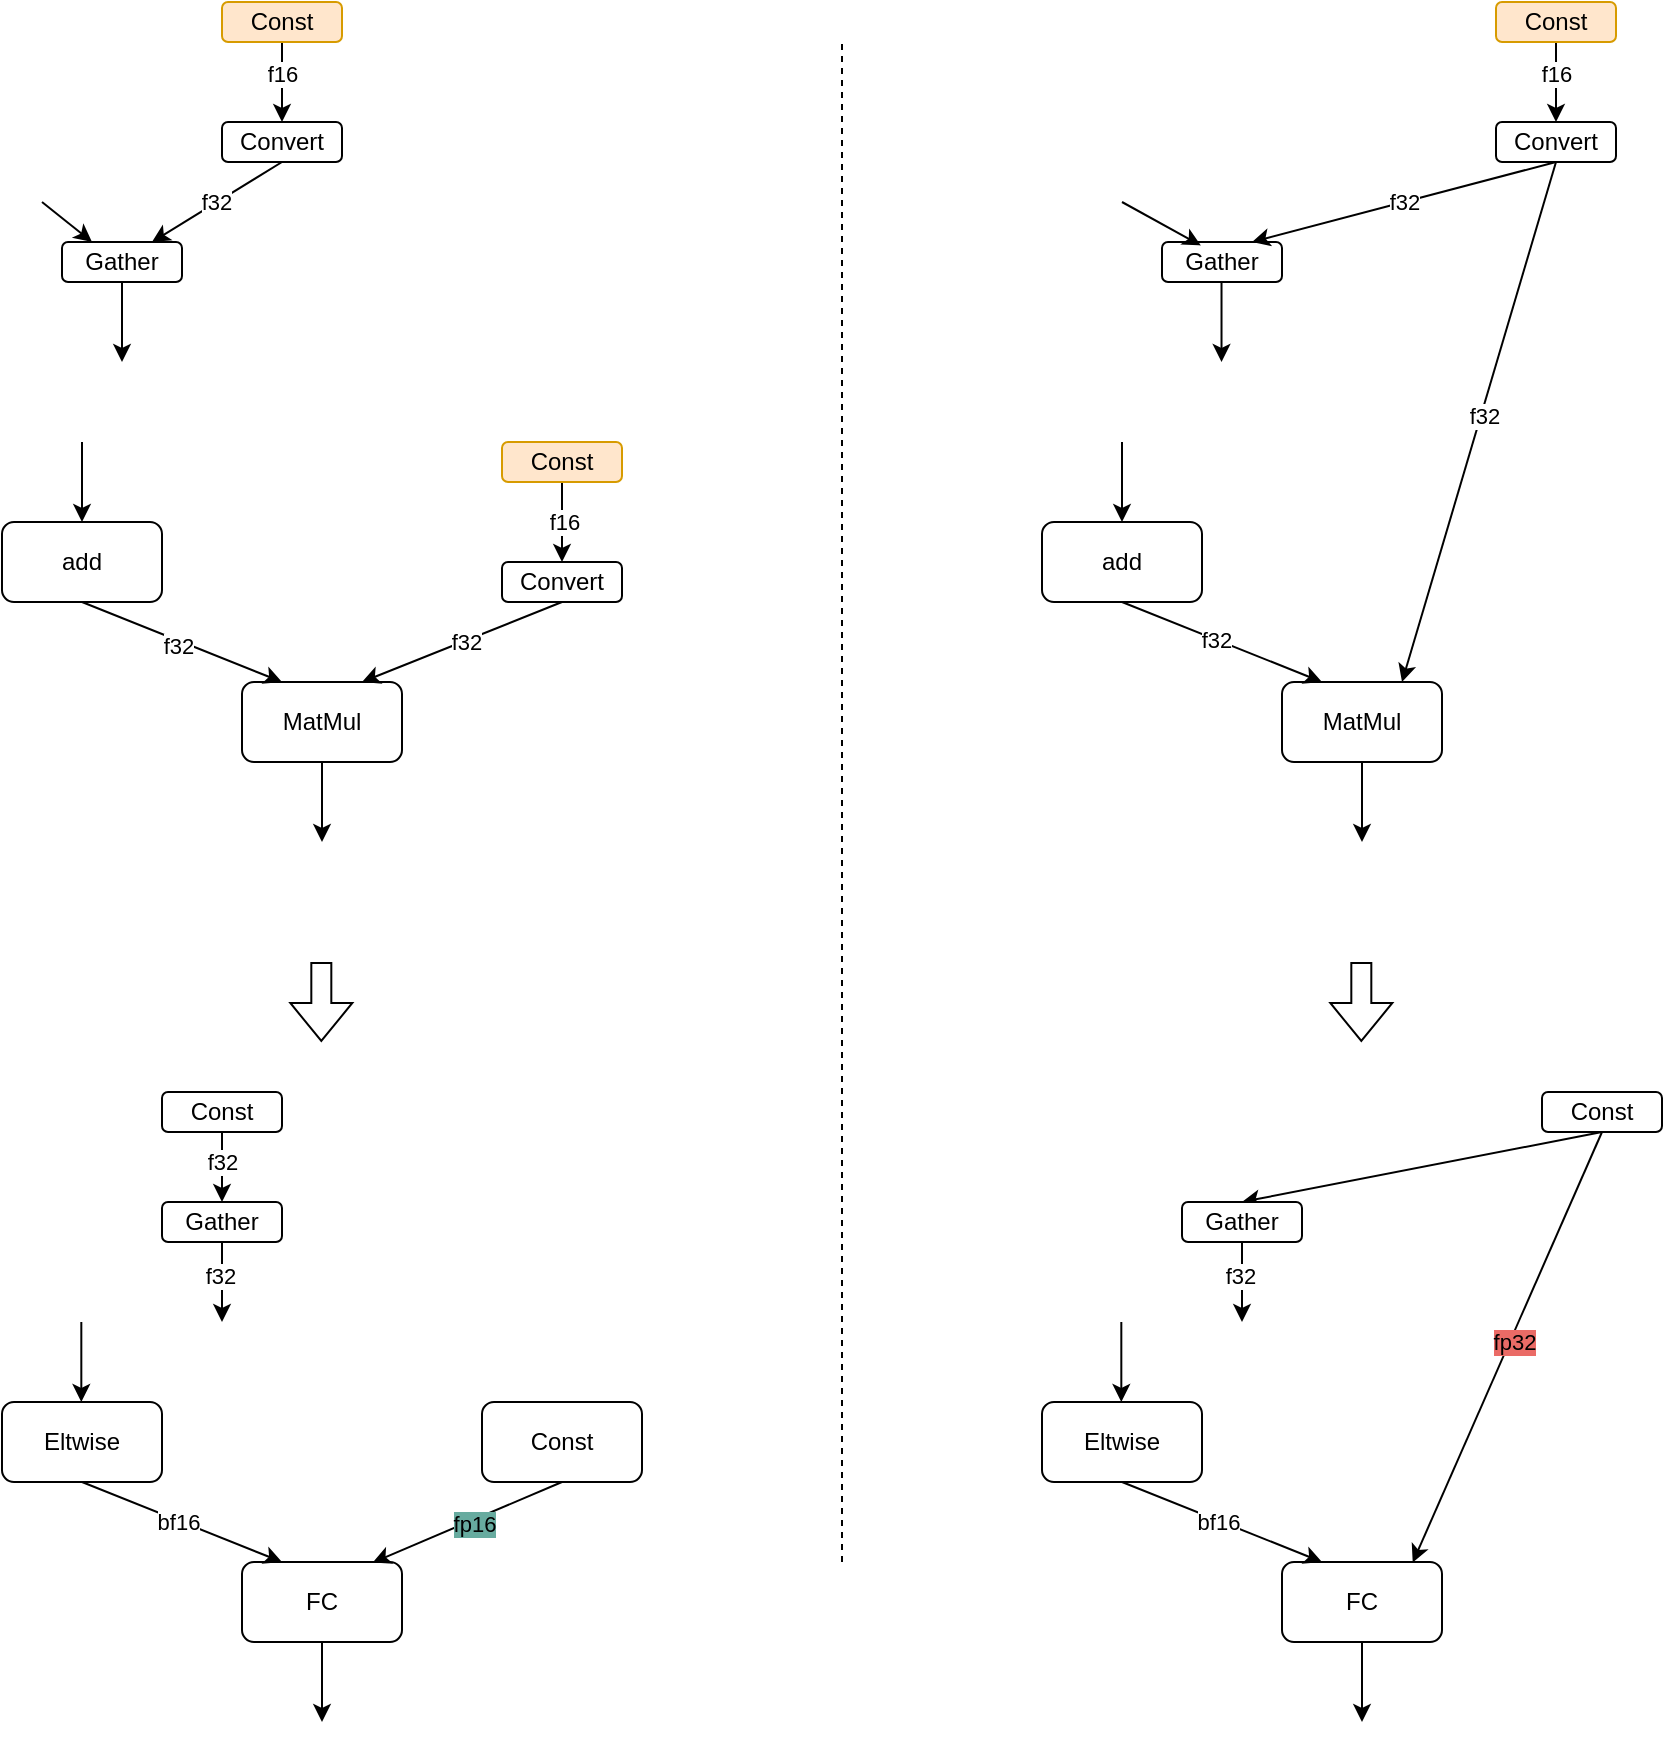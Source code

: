 <mxfile version="22.1.21" type="github" pages="2">
  <diagram name="F16" id="M1IA6LVbxlvQD2j0tbdd">
    <mxGraphModel dx="942" dy="544" grid="1" gridSize="10" guides="1" tooltips="1" connect="1" arrows="1" fold="1" page="1" pageScale="1" pageWidth="827" pageHeight="1169" math="0" shadow="0">
      <root>
        <mxCell id="0" />
        <mxCell id="1" parent="0" />
        <mxCell id="LUGf0mpEareO_KzAWUgG-1" value="Convert" style="rounded=1;whiteSpace=wrap;html=1;" vertex="1" parent="1">
          <mxGeometry x="330" y="300" width="60" height="20" as="geometry" />
        </mxCell>
        <mxCell id="LUGf0mpEareO_KzAWUgG-2" value="MatMul" style="rounded=1;whiteSpace=wrap;html=1;" vertex="1" parent="1">
          <mxGeometry x="200" y="360" width="80" height="40" as="geometry" />
        </mxCell>
        <mxCell id="LUGf0mpEareO_KzAWUgG-9" value="" style="edgeStyle=orthogonalEdgeStyle;rounded=0;orthogonalLoop=1;jettySize=auto;html=1;" edge="1" parent="1" source="LUGf0mpEareO_KzAWUgG-3" target="LUGf0mpEareO_KzAWUgG-1">
          <mxGeometry relative="1" as="geometry" />
        </mxCell>
        <mxCell id="NfhJEiANJVyL9rMk4l-K-14" value="f16" style="edgeLabel;html=1;align=center;verticalAlign=middle;resizable=0;points=[];" vertex="1" connectable="0" parent="LUGf0mpEareO_KzAWUgG-9">
          <mxGeometry x="-0.021" y="1" relative="1" as="geometry">
            <mxPoint as="offset" />
          </mxGeometry>
        </mxCell>
        <mxCell id="LUGf0mpEareO_KzAWUgG-3" value="Const" style="rounded=1;whiteSpace=wrap;html=1;fillColor=#ffe6cc;strokeColor=#d79b00;" vertex="1" parent="1">
          <mxGeometry x="330" y="240" width="60" height="20" as="geometry" />
        </mxCell>
        <mxCell id="LUGf0mpEareO_KzAWUgG-4" value="add" style="rounded=1;whiteSpace=wrap;html=1;" vertex="1" parent="1">
          <mxGeometry x="80" y="280" width="80" height="40" as="geometry" />
        </mxCell>
        <mxCell id="LUGf0mpEareO_KzAWUgG-6" value="" style="endArrow=classic;html=1;rounded=0;exitX=0.5;exitY=1;exitDx=0;exitDy=0;entryX=0.25;entryY=0;entryDx=0;entryDy=0;" edge="1" parent="1" source="LUGf0mpEareO_KzAWUgG-4" target="LUGf0mpEareO_KzAWUgG-2">
          <mxGeometry width="50" height="50" relative="1" as="geometry">
            <mxPoint x="220" y="540" as="sourcePoint" />
            <mxPoint x="270" y="490" as="targetPoint" />
          </mxGeometry>
        </mxCell>
        <mxCell id="NfhJEiANJVyL9rMk4l-K-16" value="f32" style="edgeLabel;html=1;align=center;verticalAlign=middle;resizable=0;points=[];" vertex="1" connectable="0" parent="LUGf0mpEareO_KzAWUgG-6">
          <mxGeometry x="-0.026" y="-2" relative="1" as="geometry">
            <mxPoint as="offset" />
          </mxGeometry>
        </mxCell>
        <mxCell id="LUGf0mpEareO_KzAWUgG-7" value="" style="endArrow=classic;html=1;rounded=0;exitX=0.5;exitY=1;exitDx=0;exitDy=0;entryX=0.75;entryY=0;entryDx=0;entryDy=0;" edge="1" parent="1" source="LUGf0mpEareO_KzAWUgG-1" target="LUGf0mpEareO_KzAWUgG-2">
          <mxGeometry width="50" height="50" relative="1" as="geometry">
            <mxPoint x="200" y="540" as="sourcePoint" />
            <mxPoint x="250" y="490" as="targetPoint" />
          </mxGeometry>
        </mxCell>
        <mxCell id="NfhJEiANJVyL9rMk4l-K-15" value="f32" style="edgeLabel;html=1;align=center;verticalAlign=middle;resizable=0;points=[];" vertex="1" connectable="0" parent="LUGf0mpEareO_KzAWUgG-7">
          <mxGeometry x="-0.037" y="1" relative="1" as="geometry">
            <mxPoint as="offset" />
          </mxGeometry>
        </mxCell>
        <mxCell id="LUGf0mpEareO_KzAWUgG-10" value="" style="endArrow=classic;html=1;rounded=0;exitX=0.5;exitY=1;exitDx=0;exitDy=0;" edge="1" parent="1" source="LUGf0mpEareO_KzAWUgG-2">
          <mxGeometry width="50" height="50" relative="1" as="geometry">
            <mxPoint x="180" y="510" as="sourcePoint" />
            <mxPoint x="240" y="440" as="targetPoint" />
          </mxGeometry>
        </mxCell>
        <mxCell id="LUGf0mpEareO_KzAWUgG-11" value="" style="endArrow=classic;html=1;rounded=0;entryX=0.5;entryY=0;entryDx=0;entryDy=0;" edge="1" parent="1" target="LUGf0mpEareO_KzAWUgG-4">
          <mxGeometry width="50" height="50" relative="1" as="geometry">
            <mxPoint x="120" y="240" as="sourcePoint" />
            <mxPoint x="170" y="190" as="targetPoint" />
          </mxGeometry>
        </mxCell>
        <mxCell id="LUGf0mpEareO_KzAWUgG-12" value="" style="shape=flexArrow;endArrow=classic;html=1;rounded=0;" edge="1" parent="1">
          <mxGeometry width="50" height="50" relative="1" as="geometry">
            <mxPoint x="239.66" y="500" as="sourcePoint" />
            <mxPoint x="239.66" y="540" as="targetPoint" />
          </mxGeometry>
        </mxCell>
        <mxCell id="LUGf0mpEareO_KzAWUgG-14" value="MatMul" style="rounded=1;whiteSpace=wrap;html=1;" vertex="1" parent="1">
          <mxGeometry x="720" y="360" width="80" height="40" as="geometry" />
        </mxCell>
        <mxCell id="LUGf0mpEareO_KzAWUgG-17" value="add" style="rounded=1;whiteSpace=wrap;html=1;" vertex="1" parent="1">
          <mxGeometry x="600" y="280" width="80" height="40" as="geometry" />
        </mxCell>
        <mxCell id="LUGf0mpEareO_KzAWUgG-18" value="" style="endArrow=classic;html=1;rounded=0;exitX=0.5;exitY=1;exitDx=0;exitDy=0;entryX=0.25;entryY=0;entryDx=0;entryDy=0;" edge="1" parent="1" source="LUGf0mpEareO_KzAWUgG-17" target="LUGf0mpEareO_KzAWUgG-14">
          <mxGeometry width="50" height="50" relative="1" as="geometry">
            <mxPoint x="740" y="540" as="sourcePoint" />
            <mxPoint x="790" y="490" as="targetPoint" />
          </mxGeometry>
        </mxCell>
        <mxCell id="1tHrAUBRSxiLiDP9WcPy-10" value="f32" style="edgeLabel;html=1;align=center;verticalAlign=middle;resizable=0;points=[];" vertex="1" connectable="0" parent="LUGf0mpEareO_KzAWUgG-18">
          <mxGeometry x="-0.059" relative="1" as="geometry">
            <mxPoint as="offset" />
          </mxGeometry>
        </mxCell>
        <mxCell id="LUGf0mpEareO_KzAWUgG-19" value="" style="endArrow=classic;html=1;rounded=0;exitX=0.5;exitY=1;exitDx=0;exitDy=0;entryX=0.75;entryY=0;entryDx=0;entryDy=0;" edge="1" parent="1" source="1tHrAUBRSxiLiDP9WcPy-17" target="LUGf0mpEareO_KzAWUgG-14">
          <mxGeometry width="50" height="50" relative="1" as="geometry">
            <mxPoint x="867" y="140" as="sourcePoint" />
            <mxPoint x="770" y="490" as="targetPoint" />
          </mxGeometry>
        </mxCell>
        <mxCell id="1tHrAUBRSxiLiDP9WcPy-9" value="f32" style="edgeLabel;html=1;align=center;verticalAlign=middle;resizable=0;points=[];" vertex="1" connectable="0" parent="LUGf0mpEareO_KzAWUgG-19">
          <mxGeometry x="-0.029" y="1" relative="1" as="geometry">
            <mxPoint as="offset" />
          </mxGeometry>
        </mxCell>
        <mxCell id="LUGf0mpEareO_KzAWUgG-20" value="" style="endArrow=classic;html=1;rounded=0;exitX=0.5;exitY=1;exitDx=0;exitDy=0;" edge="1" parent="1" source="LUGf0mpEareO_KzAWUgG-14">
          <mxGeometry width="50" height="50" relative="1" as="geometry">
            <mxPoint x="700" y="510" as="sourcePoint" />
            <mxPoint x="760" y="440" as="targetPoint" />
          </mxGeometry>
        </mxCell>
        <mxCell id="LUGf0mpEareO_KzAWUgG-21" value="" style="endArrow=classic;html=1;rounded=0;entryX=0.5;entryY=0;entryDx=0;entryDy=0;" edge="1" parent="1" target="LUGf0mpEareO_KzAWUgG-17">
          <mxGeometry width="50" height="50" relative="1" as="geometry">
            <mxPoint x="640" y="240" as="sourcePoint" />
            <mxPoint x="690" y="190" as="targetPoint" />
          </mxGeometry>
        </mxCell>
        <mxCell id="LUGf0mpEareO_KzAWUgG-22" value="FC" style="rounded=1;whiteSpace=wrap;html=1;" vertex="1" parent="1">
          <mxGeometry x="200" y="800" width="80" height="40" as="geometry" />
        </mxCell>
        <mxCell id="LUGf0mpEareO_KzAWUgG-23" value="Eltwise" style="rounded=1;whiteSpace=wrap;html=1;" vertex="1" parent="1">
          <mxGeometry x="80" y="720" width="80" height="40" as="geometry" />
        </mxCell>
        <mxCell id="LUGf0mpEareO_KzAWUgG-24" value="" style="endArrow=classic;html=1;rounded=0;exitX=0.5;exitY=1;exitDx=0;exitDy=0;entryX=0.25;entryY=0;entryDx=0;entryDy=0;" edge="1" parent="1" source="LUGf0mpEareO_KzAWUgG-23" target="LUGf0mpEareO_KzAWUgG-22">
          <mxGeometry width="50" height="50" relative="1" as="geometry">
            <mxPoint x="130" y="650" as="sourcePoint" />
            <mxPoint x="180" y="600" as="targetPoint" />
          </mxGeometry>
        </mxCell>
        <mxCell id="LUGf0mpEareO_KzAWUgG-29" value="bf16" style="edgeLabel;html=1;align=center;verticalAlign=middle;resizable=0;points=[];" vertex="1" connectable="0" parent="LUGf0mpEareO_KzAWUgG-24">
          <mxGeometry x="-0.043" y="-1" relative="1" as="geometry">
            <mxPoint as="offset" />
          </mxGeometry>
        </mxCell>
        <mxCell id="LUGf0mpEareO_KzAWUgG-25" value="Const" style="rounded=1;whiteSpace=wrap;html=1;" vertex="1" parent="1">
          <mxGeometry x="320" y="720" width="80" height="40" as="geometry" />
        </mxCell>
        <mxCell id="LUGf0mpEareO_KzAWUgG-26" value="" style="endArrow=classic;html=1;rounded=0;exitX=0.5;exitY=1;exitDx=0;exitDy=0;entryX=0.817;entryY=0.007;entryDx=0;entryDy=0;entryPerimeter=0;" edge="1" parent="1" source="LUGf0mpEareO_KzAWUgG-25" target="LUGf0mpEareO_KzAWUgG-22">
          <mxGeometry width="50" height="50" relative="1" as="geometry">
            <mxPoint x="220" y="680" as="sourcePoint" />
            <mxPoint x="270" y="630" as="targetPoint" />
          </mxGeometry>
        </mxCell>
        <mxCell id="LUGf0mpEareO_KzAWUgG-28" value="fp16" style="edgeLabel;html=1;align=center;verticalAlign=middle;resizable=0;points=[];labelBackgroundColor=#67AB9F;" vertex="1" connectable="0" parent="LUGf0mpEareO_KzAWUgG-26">
          <mxGeometry x="-0.048" y="2" relative="1" as="geometry">
            <mxPoint as="offset" />
          </mxGeometry>
        </mxCell>
        <mxCell id="LUGf0mpEareO_KzAWUgG-27" value="" style="endArrow=classic;html=1;rounded=0;exitX=0.5;exitY=1;exitDx=0;exitDy=0;" edge="1" parent="1" source="LUGf0mpEareO_KzAWUgG-22">
          <mxGeometry width="50" height="50" relative="1" as="geometry">
            <mxPoint x="110" y="920" as="sourcePoint" />
            <mxPoint x="240" y="880" as="targetPoint" />
          </mxGeometry>
        </mxCell>
        <mxCell id="LUGf0mpEareO_KzAWUgG-30" value="FC" style="rounded=1;whiteSpace=wrap;html=1;" vertex="1" parent="1">
          <mxGeometry x="720" y="800" width="80" height="40" as="geometry" />
        </mxCell>
        <mxCell id="LUGf0mpEareO_KzAWUgG-31" value="Eltwise" style="rounded=1;whiteSpace=wrap;html=1;" vertex="1" parent="1">
          <mxGeometry x="600" y="720" width="80" height="40" as="geometry" />
        </mxCell>
        <mxCell id="LUGf0mpEareO_KzAWUgG-32" value="" style="endArrow=classic;html=1;rounded=0;exitX=0.5;exitY=1;exitDx=0;exitDy=0;entryX=0.25;entryY=0;entryDx=0;entryDy=0;" edge="1" parent="1" source="LUGf0mpEareO_KzAWUgG-31" target="LUGf0mpEareO_KzAWUgG-30">
          <mxGeometry width="50" height="50" relative="1" as="geometry">
            <mxPoint x="650" y="650" as="sourcePoint" />
            <mxPoint x="700" y="600" as="targetPoint" />
          </mxGeometry>
        </mxCell>
        <mxCell id="LUGf0mpEareO_KzAWUgG-33" value="bf16" style="edgeLabel;html=1;align=center;verticalAlign=middle;resizable=0;points=[];" vertex="1" connectable="0" parent="LUGf0mpEareO_KzAWUgG-32">
          <mxGeometry x="-0.043" y="-1" relative="1" as="geometry">
            <mxPoint as="offset" />
          </mxGeometry>
        </mxCell>
        <mxCell id="LUGf0mpEareO_KzAWUgG-35" value="" style="endArrow=classic;html=1;rounded=0;exitX=0.5;exitY=1;exitDx=0;exitDy=0;entryX=0.817;entryY=0.007;entryDx=0;entryDy=0;entryPerimeter=0;" edge="1" parent="1" source="1tHrAUBRSxiLiDP9WcPy-35" target="LUGf0mpEareO_KzAWUgG-30">
          <mxGeometry width="50" height="50" relative="1" as="geometry">
            <mxPoint x="880" y="760" as="sourcePoint" />
            <mxPoint x="790" y="630" as="targetPoint" />
          </mxGeometry>
        </mxCell>
        <mxCell id="LUGf0mpEareO_KzAWUgG-44" value="fp32" style="edgeLabel;html=1;align=center;verticalAlign=middle;resizable=0;points=[];labelBackgroundColor=#EA6B66;" vertex="1" connectable="0" parent="LUGf0mpEareO_KzAWUgG-35">
          <mxGeometry x="-0.03" y="2" relative="1" as="geometry">
            <mxPoint as="offset" />
          </mxGeometry>
        </mxCell>
        <mxCell id="LUGf0mpEareO_KzAWUgG-37" value="" style="endArrow=classic;html=1;rounded=0;exitX=0.5;exitY=1;exitDx=0;exitDy=0;" edge="1" parent="1" source="LUGf0mpEareO_KzAWUgG-30">
          <mxGeometry width="50" height="50" relative="1" as="geometry">
            <mxPoint x="630" y="920" as="sourcePoint" />
            <mxPoint x="760" y="880" as="targetPoint" />
          </mxGeometry>
        </mxCell>
        <mxCell id="LUGf0mpEareO_KzAWUgG-38" value="" style="shape=flexArrow;endArrow=classic;html=1;rounded=0;" edge="1" parent="1">
          <mxGeometry width="50" height="50" relative="1" as="geometry">
            <mxPoint x="759.66" y="500" as="sourcePoint" />
            <mxPoint x="759.66" y="540" as="targetPoint" />
          </mxGeometry>
        </mxCell>
        <mxCell id="LUGf0mpEareO_KzAWUgG-39" value="" style="endArrow=none;dashed=1;html=1;rounded=0;" edge="1" parent="1">
          <mxGeometry width="50" height="50" relative="1" as="geometry">
            <mxPoint x="500" y="800" as="sourcePoint" />
            <mxPoint x="500" y="40" as="targetPoint" />
          </mxGeometry>
        </mxCell>
        <mxCell id="LUGf0mpEareO_KzAWUgG-40" value="" style="endArrow=classic;html=1;rounded=0;entryX=0.5;entryY=0;entryDx=0;entryDy=0;exitX=0.5;exitY=1;exitDx=0;exitDy=0;" edge="1" parent="1" source="1tHrAUBRSxiLiDP9WcPy-35" target="1tHrAUBRSxiLiDP9WcPy-36">
          <mxGeometry width="50" height="50" relative="1" as="geometry">
            <mxPoint x="600" y="555" as="sourcePoint" />
            <mxPoint x="600" y="595" as="targetPoint" />
          </mxGeometry>
        </mxCell>
        <mxCell id="LUGf0mpEareO_KzAWUgG-41" value="" style="endArrow=classic;html=1;rounded=0;entryX=0.5;entryY=0;entryDx=0;entryDy=0;" edge="1" parent="1">
          <mxGeometry width="50" height="50" relative="1" as="geometry">
            <mxPoint x="639.66" y="680" as="sourcePoint" />
            <mxPoint x="639.66" y="720" as="targetPoint" />
          </mxGeometry>
        </mxCell>
        <mxCell id="LUGf0mpEareO_KzAWUgG-42" value="" style="endArrow=classic;html=1;rounded=0;entryX=0.5;entryY=0;entryDx=0;entryDy=0;" edge="1" parent="1">
          <mxGeometry width="50" height="50" relative="1" as="geometry">
            <mxPoint x="119.66" y="680" as="sourcePoint" />
            <mxPoint x="119.66" y="720" as="targetPoint" />
          </mxGeometry>
        </mxCell>
        <mxCell id="NfhJEiANJVyL9rMk4l-K-4" value="Convert" style="rounded=1;whiteSpace=wrap;html=1;" vertex="1" parent="1">
          <mxGeometry x="190" y="80" width="60" height="20" as="geometry" />
        </mxCell>
        <mxCell id="NfhJEiANJVyL9rMk4l-K-5" value="" style="edgeStyle=orthogonalEdgeStyle;rounded=0;orthogonalLoop=1;jettySize=auto;html=1;" edge="1" parent="1" source="NfhJEiANJVyL9rMk4l-K-6" target="NfhJEiANJVyL9rMk4l-K-4">
          <mxGeometry relative="1" as="geometry" />
        </mxCell>
        <mxCell id="NfhJEiANJVyL9rMk4l-K-12" value="f16" style="edgeLabel;html=1;align=center;verticalAlign=middle;resizable=0;points=[];" vertex="1" connectable="0" parent="NfhJEiANJVyL9rMk4l-K-5">
          <mxGeometry x="-0.228" relative="1" as="geometry">
            <mxPoint as="offset" />
          </mxGeometry>
        </mxCell>
        <mxCell id="NfhJEiANJVyL9rMk4l-K-6" value="Const" style="rounded=1;whiteSpace=wrap;html=1;fillColor=#ffe6cc;strokeColor=#d79b00;" vertex="1" parent="1">
          <mxGeometry x="190" y="20" width="60" height="20" as="geometry" />
        </mxCell>
        <mxCell id="NfhJEiANJVyL9rMk4l-K-8" value="Gather" style="rounded=1;whiteSpace=wrap;html=1;" vertex="1" parent="1">
          <mxGeometry x="110" y="140" width="60" height="20" as="geometry" />
        </mxCell>
        <mxCell id="NfhJEiANJVyL9rMk4l-K-9" value="" style="endArrow=classic;html=1;rounded=0;exitX=0.5;exitY=1;exitDx=0;exitDy=0;entryX=0.75;entryY=0;entryDx=0;entryDy=0;" edge="1" parent="1" source="NfhJEiANJVyL9rMk4l-K-4" target="NfhJEiANJVyL9rMk4l-K-8">
          <mxGeometry width="50" height="50" relative="1" as="geometry">
            <mxPoint x="240" y="220" as="sourcePoint" />
            <mxPoint x="290" y="170" as="targetPoint" />
          </mxGeometry>
        </mxCell>
        <mxCell id="NfhJEiANJVyL9rMk4l-K-13" value="f32" style="edgeLabel;html=1;align=center;verticalAlign=middle;resizable=0;points=[];" vertex="1" connectable="0" parent="NfhJEiANJVyL9rMk4l-K-9">
          <mxGeometry x="0.015" relative="1" as="geometry">
            <mxPoint as="offset" />
          </mxGeometry>
        </mxCell>
        <mxCell id="NfhJEiANJVyL9rMk4l-K-10" value="" style="endArrow=classic;html=1;rounded=0;entryX=0.25;entryY=0;entryDx=0;entryDy=0;" edge="1" parent="1" target="NfhJEiANJVyL9rMk4l-K-8">
          <mxGeometry width="50" height="50" relative="1" as="geometry">
            <mxPoint x="100" y="120" as="sourcePoint" />
            <mxPoint x="70" y="60" as="targetPoint" />
          </mxGeometry>
        </mxCell>
        <mxCell id="NfhJEiANJVyL9rMk4l-K-11" value="" style="endArrow=classic;html=1;rounded=0;exitX=0.5;exitY=1;exitDx=0;exitDy=0;" edge="1" parent="1" source="NfhJEiANJVyL9rMk4l-K-8">
          <mxGeometry width="50" height="50" relative="1" as="geometry">
            <mxPoint x="170" y="250" as="sourcePoint" />
            <mxPoint x="140" y="200" as="targetPoint" />
          </mxGeometry>
        </mxCell>
        <mxCell id="1tHrAUBRSxiLiDP9WcPy-4" value="" style="edgeStyle=orthogonalEdgeStyle;rounded=0;orthogonalLoop=1;jettySize=auto;html=1;" edge="1" parent="1" source="1tHrAUBRSxiLiDP9WcPy-1" target="1tHrAUBRSxiLiDP9WcPy-3">
          <mxGeometry relative="1" as="geometry" />
        </mxCell>
        <mxCell id="1tHrAUBRSxiLiDP9WcPy-8" value="f32" style="edgeLabel;html=1;align=center;verticalAlign=middle;resizable=0;points=[];" vertex="1" connectable="0" parent="1tHrAUBRSxiLiDP9WcPy-4">
          <mxGeometry x="-0.363" relative="1" as="geometry">
            <mxPoint as="offset" />
          </mxGeometry>
        </mxCell>
        <mxCell id="1tHrAUBRSxiLiDP9WcPy-1" value="Const" style="rounded=1;whiteSpace=wrap;html=1;" vertex="1" parent="1">
          <mxGeometry x="160" y="565" width="60" height="20" as="geometry" />
        </mxCell>
        <mxCell id="1tHrAUBRSxiLiDP9WcPy-3" value="Gather" style="rounded=1;whiteSpace=wrap;html=1;" vertex="1" parent="1">
          <mxGeometry x="160" y="620" width="60" height="20" as="geometry" />
        </mxCell>
        <mxCell id="1tHrAUBRSxiLiDP9WcPy-5" value="" style="endArrow=classic;html=1;rounded=0;entryX=0.5;entryY=0;entryDx=0;entryDy=0;" edge="1" parent="1">
          <mxGeometry width="50" height="50" relative="1" as="geometry">
            <mxPoint x="190" y="640" as="sourcePoint" />
            <mxPoint x="190" y="680" as="targetPoint" />
          </mxGeometry>
        </mxCell>
        <mxCell id="1tHrAUBRSxiLiDP9WcPy-7" value="f32" style="edgeLabel;html=1;align=center;verticalAlign=middle;resizable=0;points=[];" vertex="1" connectable="0" parent="1tHrAUBRSxiLiDP9WcPy-5">
          <mxGeometry x="-0.152" y="-1" relative="1" as="geometry">
            <mxPoint as="offset" />
          </mxGeometry>
        </mxCell>
        <mxCell id="1tHrAUBRSxiLiDP9WcPy-11" value="Gather" style="rounded=1;whiteSpace=wrap;html=1;" vertex="1" parent="1">
          <mxGeometry x="660" y="140" width="60" height="20" as="geometry" />
        </mxCell>
        <mxCell id="1tHrAUBRSxiLiDP9WcPy-12" value="" style="endArrow=classic;html=1;rounded=0;entryX=0.5;entryY=0;entryDx=0;entryDy=0;" edge="1" parent="1">
          <mxGeometry width="50" height="50" relative="1" as="geometry">
            <mxPoint x="689.76" y="160" as="sourcePoint" />
            <mxPoint x="689.76" y="200" as="targetPoint" />
          </mxGeometry>
        </mxCell>
        <mxCell id="1tHrAUBRSxiLiDP9WcPy-17" value="Convert" style="rounded=1;whiteSpace=wrap;html=1;" vertex="1" parent="1">
          <mxGeometry x="827" y="80" width="60" height="20" as="geometry" />
        </mxCell>
        <mxCell id="1tHrAUBRSxiLiDP9WcPy-18" value="" style="edgeStyle=orthogonalEdgeStyle;rounded=0;orthogonalLoop=1;jettySize=auto;html=1;" edge="1" parent="1" source="1tHrAUBRSxiLiDP9WcPy-20" target="1tHrAUBRSxiLiDP9WcPy-17">
          <mxGeometry relative="1" as="geometry" />
        </mxCell>
        <mxCell id="1tHrAUBRSxiLiDP9WcPy-19" value="f16" style="edgeLabel;html=1;align=center;verticalAlign=middle;resizable=0;points=[];" vertex="1" connectable="0" parent="1tHrAUBRSxiLiDP9WcPy-18">
          <mxGeometry x="-0.228" relative="1" as="geometry">
            <mxPoint as="offset" />
          </mxGeometry>
        </mxCell>
        <mxCell id="1tHrAUBRSxiLiDP9WcPy-20" value="Const" style="rounded=1;whiteSpace=wrap;html=1;fillColor=#ffe6cc;strokeColor=#d79b00;" vertex="1" parent="1">
          <mxGeometry x="827" y="20" width="60" height="20" as="geometry" />
        </mxCell>
        <mxCell id="1tHrAUBRSxiLiDP9WcPy-21" value="" style="endArrow=classic;html=1;rounded=0;exitX=0.5;exitY=1;exitDx=0;exitDy=0;entryX=0.75;entryY=0;entryDx=0;entryDy=0;" edge="1" parent="1" source="1tHrAUBRSxiLiDP9WcPy-17" target="1tHrAUBRSxiLiDP9WcPy-11">
          <mxGeometry width="50" height="50" relative="1" as="geometry">
            <mxPoint x="680" y="130" as="sourcePoint" />
            <mxPoint x="730" y="80" as="targetPoint" />
          </mxGeometry>
        </mxCell>
        <mxCell id="1tHrAUBRSxiLiDP9WcPy-22" value="f32" style="edgeLabel;html=1;align=center;verticalAlign=middle;resizable=0;points=[];" vertex="1" connectable="0" parent="1tHrAUBRSxiLiDP9WcPy-21">
          <mxGeometry x="-0.003" relative="1" as="geometry">
            <mxPoint as="offset" />
          </mxGeometry>
        </mxCell>
        <mxCell id="1tHrAUBRSxiLiDP9WcPy-23" value="" style="endArrow=classic;html=1;rounded=0;entryX=0.324;entryY=0.086;entryDx=0;entryDy=0;entryPerimeter=0;" edge="1" parent="1" target="1tHrAUBRSxiLiDP9WcPy-11">
          <mxGeometry width="50" height="50" relative="1" as="geometry">
            <mxPoint x="640" y="120" as="sourcePoint" />
            <mxPoint x="620" y="220" as="targetPoint" />
          </mxGeometry>
        </mxCell>
        <mxCell id="1tHrAUBRSxiLiDP9WcPy-35" value="Const" style="rounded=1;whiteSpace=wrap;html=1;" vertex="1" parent="1">
          <mxGeometry x="850" y="565" width="60" height="20" as="geometry" />
        </mxCell>
        <mxCell id="1tHrAUBRSxiLiDP9WcPy-36" value="Gather" style="rounded=1;whiteSpace=wrap;html=1;" vertex="1" parent="1">
          <mxGeometry x="670" y="620" width="60" height="20" as="geometry" />
        </mxCell>
        <mxCell id="1tHrAUBRSxiLiDP9WcPy-37" value="" style="endArrow=classic;html=1;rounded=0;entryX=0.5;entryY=0;entryDx=0;entryDy=0;" edge="1" parent="1">
          <mxGeometry width="50" height="50" relative="1" as="geometry">
            <mxPoint x="700" y="640" as="sourcePoint" />
            <mxPoint x="700" y="680" as="targetPoint" />
          </mxGeometry>
        </mxCell>
        <mxCell id="1tHrAUBRSxiLiDP9WcPy-38" value="f32" style="edgeLabel;html=1;align=center;verticalAlign=middle;resizable=0;points=[];" vertex="1" connectable="0" parent="1tHrAUBRSxiLiDP9WcPy-37">
          <mxGeometry x="-0.152" y="-1" relative="1" as="geometry">
            <mxPoint as="offset" />
          </mxGeometry>
        </mxCell>
      </root>
    </mxGraphModel>
  </diagram>
  <diagram name="INT8" id="lv-ap6HvP17ATbNZGQeq">
    <mxGraphModel dx="1365" dy="1957" grid="1" gridSize="10" guides="1" tooltips="1" connect="1" arrows="1" fold="1" page="1" pageScale="1" pageWidth="827" pageHeight="1169" math="0" shadow="0">
      <root>
        <mxCell id="pSY7Vvt1gbj8O11y_Wds-0" />
        <mxCell id="pSY7Vvt1gbj8O11y_Wds-1" parent="pSY7Vvt1gbj8O11y_Wds-0" />
        <mxCell id="pSY7Vvt1gbj8O11y_Wds-2" value="Convert" style="rounded=1;whiteSpace=wrap;html=1;" vertex="1" parent="pSY7Vvt1gbj8O11y_Wds-1">
          <mxGeometry x="290" y="120" width="60" height="20" as="geometry" />
        </mxCell>
        <mxCell id="pSY7Vvt1gbj8O11y_Wds-3" value="MatMul" style="rounded=1;whiteSpace=wrap;html=1;" vertex="1" parent="pSY7Vvt1gbj8O11y_Wds-1">
          <mxGeometry x="200" y="360" width="80" height="40" as="geometry" />
        </mxCell>
        <mxCell id="pSY7Vvt1gbj8O11y_Wds-4" value="" style="edgeStyle=orthogonalEdgeStyle;rounded=0;orthogonalLoop=1;jettySize=auto;html=1;" edge="1" parent="pSY7Vvt1gbj8O11y_Wds-1" source="pSY7Vvt1gbj8O11y_Wds-5" target="pSY7Vvt1gbj8O11y_Wds-2">
          <mxGeometry relative="1" as="geometry" />
        </mxCell>
        <mxCell id="pSY7Vvt1gbj8O11y_Wds-5" value="Const" style="rounded=1;whiteSpace=wrap;html=1;" vertex="1" parent="pSY7Vvt1gbj8O11y_Wds-1">
          <mxGeometry x="290" y="60" width="60" height="20" as="geometry" />
        </mxCell>
        <mxCell id="pSY7Vvt1gbj8O11y_Wds-6" value="add" style="rounded=1;whiteSpace=wrap;html=1;" vertex="1" parent="pSY7Vvt1gbj8O11y_Wds-1">
          <mxGeometry x="80" y="280" width="80" height="40" as="geometry" />
        </mxCell>
        <mxCell id="pSY7Vvt1gbj8O11y_Wds-7" value="" style="endArrow=classic;html=1;rounded=0;exitX=0.5;exitY=1;exitDx=0;exitDy=0;entryX=0.25;entryY=0;entryDx=0;entryDy=0;" edge="1" parent="pSY7Vvt1gbj8O11y_Wds-1" source="pSY7Vvt1gbj8O11y_Wds-6" target="pSY7Vvt1gbj8O11y_Wds-3">
          <mxGeometry width="50" height="50" relative="1" as="geometry">
            <mxPoint x="220" y="540" as="sourcePoint" />
            <mxPoint x="270" y="490" as="targetPoint" />
          </mxGeometry>
        </mxCell>
        <mxCell id="pSY7Vvt1gbj8O11y_Wds-9" value="" style="endArrow=classic;html=1;rounded=0;exitX=0.5;exitY=1;exitDx=0;exitDy=0;" edge="1" parent="pSY7Vvt1gbj8O11y_Wds-1" source="pSY7Vvt1gbj8O11y_Wds-3">
          <mxGeometry width="50" height="50" relative="1" as="geometry">
            <mxPoint x="180" y="510" as="sourcePoint" />
            <mxPoint x="240" y="440" as="targetPoint" />
          </mxGeometry>
        </mxCell>
        <mxCell id="pSY7Vvt1gbj8O11y_Wds-10" value="" style="endArrow=classic;html=1;rounded=0;entryX=0.5;entryY=0;entryDx=0;entryDy=0;" edge="1" parent="pSY7Vvt1gbj8O11y_Wds-1" target="pSY7Vvt1gbj8O11y_Wds-6">
          <mxGeometry width="50" height="50" relative="1" as="geometry">
            <mxPoint x="120" y="240" as="sourcePoint" />
            <mxPoint x="170" y="190" as="targetPoint" />
          </mxGeometry>
        </mxCell>
        <mxCell id="pSY7Vvt1gbj8O11y_Wds-11" value="" style="shape=flexArrow;endArrow=classic;html=1;rounded=0;" edge="1" parent="pSY7Vvt1gbj8O11y_Wds-1">
          <mxGeometry width="50" height="50" relative="1" as="geometry">
            <mxPoint x="239.66" y="500" as="sourcePoint" />
            <mxPoint x="239.66" y="540" as="targetPoint" />
          </mxGeometry>
        </mxCell>
        <mxCell id="pSY7Vvt1gbj8O11y_Wds-13" value="MatMul" style="rounded=1;whiteSpace=wrap;html=1;" vertex="1" parent="pSY7Vvt1gbj8O11y_Wds-1">
          <mxGeometry x="720" y="360" width="80" height="40" as="geometry" />
        </mxCell>
        <mxCell id="pSY7Vvt1gbj8O11y_Wds-16" value="add" style="rounded=1;whiteSpace=wrap;html=1;" vertex="1" parent="pSY7Vvt1gbj8O11y_Wds-1">
          <mxGeometry x="600" y="280" width="80" height="40" as="geometry" />
        </mxCell>
        <mxCell id="pSY7Vvt1gbj8O11y_Wds-17" value="" style="endArrow=classic;html=1;rounded=0;exitX=0.5;exitY=1;exitDx=0;exitDy=0;entryX=0.25;entryY=0;entryDx=0;entryDy=0;" edge="1" parent="pSY7Vvt1gbj8O11y_Wds-1" source="pSY7Vvt1gbj8O11y_Wds-16" target="pSY7Vvt1gbj8O11y_Wds-13">
          <mxGeometry width="50" height="50" relative="1" as="geometry">
            <mxPoint x="740" y="540" as="sourcePoint" />
            <mxPoint x="790" y="490" as="targetPoint" />
          </mxGeometry>
        </mxCell>
        <mxCell id="pSY7Vvt1gbj8O11y_Wds-18" value="" style="endArrow=classic;html=1;rounded=0;exitX=0.5;exitY=1;exitDx=0;exitDy=0;entryX=0.75;entryY=0;entryDx=0;entryDy=0;" edge="1" parent="pSY7Vvt1gbj8O11y_Wds-1" target="pSY7Vvt1gbj8O11y_Wds-13">
          <mxGeometry width="50" height="50" relative="1" as="geometry">
            <mxPoint x="880" y="320" as="sourcePoint" />
            <mxPoint x="770" y="490" as="targetPoint" />
          </mxGeometry>
        </mxCell>
        <mxCell id="pSY7Vvt1gbj8O11y_Wds-19" value="" style="endArrow=classic;html=1;rounded=0;exitX=0.5;exitY=1;exitDx=0;exitDy=0;" edge="1" parent="pSY7Vvt1gbj8O11y_Wds-1" source="pSY7Vvt1gbj8O11y_Wds-13">
          <mxGeometry width="50" height="50" relative="1" as="geometry">
            <mxPoint x="700" y="510" as="sourcePoint" />
            <mxPoint x="760" y="440" as="targetPoint" />
          </mxGeometry>
        </mxCell>
        <mxCell id="pSY7Vvt1gbj8O11y_Wds-20" value="" style="endArrow=classic;html=1;rounded=0;entryX=0.5;entryY=0;entryDx=0;entryDy=0;" edge="1" parent="pSY7Vvt1gbj8O11y_Wds-1" target="pSY7Vvt1gbj8O11y_Wds-16">
          <mxGeometry width="50" height="50" relative="1" as="geometry">
            <mxPoint x="640" y="240" as="sourcePoint" />
            <mxPoint x="690" y="190" as="targetPoint" />
          </mxGeometry>
        </mxCell>
        <mxCell id="pSY7Vvt1gbj8O11y_Wds-21" value="FC" style="rounded=1;whiteSpace=wrap;html=1;" vertex="1" parent="pSY7Vvt1gbj8O11y_Wds-1">
          <mxGeometry x="200" y="680" width="80" height="40" as="geometry" />
        </mxCell>
        <mxCell id="pSY7Vvt1gbj8O11y_Wds-22" value="Eltwise" style="rounded=1;whiteSpace=wrap;html=1;" vertex="1" parent="pSY7Vvt1gbj8O11y_Wds-1">
          <mxGeometry x="80" y="600" width="80" height="40" as="geometry" />
        </mxCell>
        <mxCell id="pSY7Vvt1gbj8O11y_Wds-23" value="" style="endArrow=classic;html=1;rounded=0;exitX=0.5;exitY=1;exitDx=0;exitDy=0;entryX=0.25;entryY=0;entryDx=0;entryDy=0;" edge="1" parent="pSY7Vvt1gbj8O11y_Wds-1" source="pSY7Vvt1gbj8O11y_Wds-22" target="pSY7Vvt1gbj8O11y_Wds-21">
          <mxGeometry width="50" height="50" relative="1" as="geometry">
            <mxPoint x="130" y="530" as="sourcePoint" />
            <mxPoint x="180" y="480" as="targetPoint" />
          </mxGeometry>
        </mxCell>
        <mxCell id="pSY7Vvt1gbj8O11y_Wds-24" value="bf16" style="edgeLabel;html=1;align=center;verticalAlign=middle;resizable=0;points=[];" vertex="1" connectable="0" parent="pSY7Vvt1gbj8O11y_Wds-23">
          <mxGeometry x="-0.043" y="-1" relative="1" as="geometry">
            <mxPoint as="offset" />
          </mxGeometry>
        </mxCell>
        <mxCell id="pSY7Vvt1gbj8O11y_Wds-25" value="Const" style="rounded=1;whiteSpace=wrap;html=1;" vertex="1" parent="pSY7Vvt1gbj8O11y_Wds-1">
          <mxGeometry x="320" y="600" width="80" height="40" as="geometry" />
        </mxCell>
        <mxCell id="pSY7Vvt1gbj8O11y_Wds-26" value="" style="endArrow=classic;html=1;rounded=0;exitX=0.5;exitY=1;exitDx=0;exitDy=0;entryX=0.817;entryY=0.007;entryDx=0;entryDy=0;entryPerimeter=0;" edge="1" parent="pSY7Vvt1gbj8O11y_Wds-1" source="pSY7Vvt1gbj8O11y_Wds-25" target="pSY7Vvt1gbj8O11y_Wds-21">
          <mxGeometry width="50" height="50" relative="1" as="geometry">
            <mxPoint x="220" y="560" as="sourcePoint" />
            <mxPoint x="270" y="510" as="targetPoint" />
          </mxGeometry>
        </mxCell>
        <mxCell id="pSY7Vvt1gbj8O11y_Wds-27" value="fp16" style="edgeLabel;html=1;align=center;verticalAlign=middle;resizable=0;points=[];labelBackgroundColor=#67AB9F;" vertex="1" connectable="0" parent="pSY7Vvt1gbj8O11y_Wds-26">
          <mxGeometry x="-0.048" y="2" relative="1" as="geometry">
            <mxPoint as="offset" />
          </mxGeometry>
        </mxCell>
        <mxCell id="pSY7Vvt1gbj8O11y_Wds-28" value="" style="endArrow=classic;html=1;rounded=0;exitX=0.5;exitY=1;exitDx=0;exitDy=0;" edge="1" parent="pSY7Vvt1gbj8O11y_Wds-1" source="pSY7Vvt1gbj8O11y_Wds-21">
          <mxGeometry width="50" height="50" relative="1" as="geometry">
            <mxPoint x="110" y="800" as="sourcePoint" />
            <mxPoint x="240" y="760" as="targetPoint" />
          </mxGeometry>
        </mxCell>
        <mxCell id="pSY7Vvt1gbj8O11y_Wds-29" value="FC" style="rounded=1;whiteSpace=wrap;html=1;" vertex="1" parent="pSY7Vvt1gbj8O11y_Wds-1">
          <mxGeometry x="720" y="680" width="80" height="40" as="geometry" />
        </mxCell>
        <mxCell id="pSY7Vvt1gbj8O11y_Wds-30" value="Eltwise" style="rounded=1;whiteSpace=wrap;html=1;" vertex="1" parent="pSY7Vvt1gbj8O11y_Wds-1">
          <mxGeometry x="600" y="600" width="80" height="40" as="geometry" />
        </mxCell>
        <mxCell id="pSY7Vvt1gbj8O11y_Wds-31" value="" style="endArrow=classic;html=1;rounded=0;exitX=0.5;exitY=1;exitDx=0;exitDy=0;entryX=0.25;entryY=0;entryDx=0;entryDy=0;" edge="1" parent="pSY7Vvt1gbj8O11y_Wds-1" source="pSY7Vvt1gbj8O11y_Wds-30" target="pSY7Vvt1gbj8O11y_Wds-29">
          <mxGeometry width="50" height="50" relative="1" as="geometry">
            <mxPoint x="650" y="530" as="sourcePoint" />
            <mxPoint x="700" y="480" as="targetPoint" />
          </mxGeometry>
        </mxCell>
        <mxCell id="pSY7Vvt1gbj8O11y_Wds-32" value="bf16" style="edgeLabel;html=1;align=center;verticalAlign=middle;resizable=0;points=[];" vertex="1" connectable="0" parent="pSY7Vvt1gbj8O11y_Wds-31">
          <mxGeometry x="-0.043" y="-1" relative="1" as="geometry">
            <mxPoint as="offset" />
          </mxGeometry>
        </mxCell>
        <mxCell id="pSY7Vvt1gbj8O11y_Wds-33" value="Const" style="rounded=1;whiteSpace=wrap;html=1;" vertex="1" parent="pSY7Vvt1gbj8O11y_Wds-1">
          <mxGeometry x="840" y="600" width="80" height="40" as="geometry" />
        </mxCell>
        <mxCell id="pSY7Vvt1gbj8O11y_Wds-34" value="" style="endArrow=classic;html=1;rounded=0;exitX=0.5;exitY=1;exitDx=0;exitDy=0;entryX=0.817;entryY=0.007;entryDx=0;entryDy=0;entryPerimeter=0;" edge="1" parent="pSY7Vvt1gbj8O11y_Wds-1" source="pSY7Vvt1gbj8O11y_Wds-33" target="pSY7Vvt1gbj8O11y_Wds-29">
          <mxGeometry width="50" height="50" relative="1" as="geometry">
            <mxPoint x="740" y="560" as="sourcePoint" />
            <mxPoint x="790" y="510" as="targetPoint" />
          </mxGeometry>
        </mxCell>
        <mxCell id="pSY7Vvt1gbj8O11y_Wds-35" value="fp32" style="edgeLabel;html=1;align=center;verticalAlign=middle;resizable=0;points=[];labelBackgroundColor=#EA6B66;" vertex="1" connectable="0" parent="pSY7Vvt1gbj8O11y_Wds-34">
          <mxGeometry x="-0.03" y="2" relative="1" as="geometry">
            <mxPoint as="offset" />
          </mxGeometry>
        </mxCell>
        <mxCell id="pSY7Vvt1gbj8O11y_Wds-36" value="" style="endArrow=classic;html=1;rounded=0;exitX=0.5;exitY=1;exitDx=0;exitDy=0;" edge="1" parent="pSY7Vvt1gbj8O11y_Wds-1" source="pSY7Vvt1gbj8O11y_Wds-29">
          <mxGeometry width="50" height="50" relative="1" as="geometry">
            <mxPoint x="630" y="800" as="sourcePoint" />
            <mxPoint x="760" y="760" as="targetPoint" />
          </mxGeometry>
        </mxCell>
        <mxCell id="pSY7Vvt1gbj8O11y_Wds-37" value="" style="shape=flexArrow;endArrow=classic;html=1;rounded=0;" edge="1" parent="pSY7Vvt1gbj8O11y_Wds-1">
          <mxGeometry width="50" height="50" relative="1" as="geometry">
            <mxPoint x="759.66" y="500" as="sourcePoint" />
            <mxPoint x="759.66" y="540" as="targetPoint" />
          </mxGeometry>
        </mxCell>
        <mxCell id="pSY7Vvt1gbj8O11y_Wds-38" value="" style="endArrow=none;dashed=1;html=1;rounded=0;" edge="1" parent="pSY7Vvt1gbj8O11y_Wds-1">
          <mxGeometry width="50" height="50" relative="1" as="geometry">
            <mxPoint x="500" y="800" as="sourcePoint" />
            <mxPoint x="500" y="160" as="targetPoint" />
          </mxGeometry>
        </mxCell>
        <mxCell id="pSY7Vvt1gbj8O11y_Wds-39" value="" style="endArrow=classic;html=1;rounded=0;entryX=0.5;entryY=0;entryDx=0;entryDy=0;" edge="1" parent="pSY7Vvt1gbj8O11y_Wds-1">
          <mxGeometry width="50" height="50" relative="1" as="geometry">
            <mxPoint x="90" y="490" as="sourcePoint" />
            <mxPoint x="90" y="530" as="targetPoint" />
          </mxGeometry>
        </mxCell>
        <mxCell id="pSY7Vvt1gbj8O11y_Wds-40" value="" style="endArrow=classic;html=1;rounded=0;entryX=0.5;entryY=0;entryDx=0;entryDy=0;" edge="1" parent="pSY7Vvt1gbj8O11y_Wds-1">
          <mxGeometry width="50" height="50" relative="1" as="geometry">
            <mxPoint x="639.66" y="560" as="sourcePoint" />
            <mxPoint x="639.66" y="600" as="targetPoint" />
          </mxGeometry>
        </mxCell>
        <mxCell id="pSY7Vvt1gbj8O11y_Wds-41" value="" style="endArrow=classic;html=1;rounded=0;entryX=0.5;entryY=0;entryDx=0;entryDy=0;" edge="1" parent="pSY7Vvt1gbj8O11y_Wds-1">
          <mxGeometry width="50" height="50" relative="1" as="geometry">
            <mxPoint x="119.66" y="560" as="sourcePoint" />
            <mxPoint x="119.66" y="600" as="targetPoint" />
          </mxGeometry>
        </mxCell>
        <mxCell id="N50eIpGxvppKrRk_s-6p-4" value="Convert" style="rounded=1;whiteSpace=wrap;html=1;" vertex="1" parent="pSY7Vvt1gbj8O11y_Wds-1">
          <mxGeometry x="370" y="120" width="60" height="20" as="geometry" />
        </mxCell>
        <mxCell id="N50eIpGxvppKrRk_s-6p-5" value="" style="edgeStyle=orthogonalEdgeStyle;rounded=0;orthogonalLoop=1;jettySize=auto;html=1;" edge="1" parent="pSY7Vvt1gbj8O11y_Wds-1" source="N50eIpGxvppKrRk_s-6p-6" target="N50eIpGxvppKrRk_s-6p-4">
          <mxGeometry relative="1" as="geometry" />
        </mxCell>
        <mxCell id="N50eIpGxvppKrRk_s-6p-6" value="Const" style="rounded=1;whiteSpace=wrap;html=1;" vertex="1" parent="pSY7Vvt1gbj8O11y_Wds-1">
          <mxGeometry x="370" y="60" width="60" height="20" as="geometry" />
        </mxCell>
        <mxCell id="N50eIpGxvppKrRk_s-6p-8" value="Subtract" style="rounded=1;whiteSpace=wrap;html=1;" vertex="1" parent="pSY7Vvt1gbj8O11y_Wds-1">
          <mxGeometry x="330" y="180" width="60" height="20" as="geometry" />
        </mxCell>
        <mxCell id="N50eIpGxvppKrRk_s-6p-9" value="" style="endArrow=classic;html=1;rounded=0;exitX=0.5;exitY=1;exitDx=0;exitDy=0;entryX=0.25;entryY=0;entryDx=0;entryDy=0;" edge="1" parent="pSY7Vvt1gbj8O11y_Wds-1" source="pSY7Vvt1gbj8O11y_Wds-2" target="N50eIpGxvppKrRk_s-6p-8">
          <mxGeometry width="50" height="50" relative="1" as="geometry">
            <mxPoint x="300" y="250" as="sourcePoint" />
            <mxPoint x="350" y="200" as="targetPoint" />
          </mxGeometry>
        </mxCell>
        <mxCell id="N50eIpGxvppKrRk_s-6p-10" value="" style="endArrow=classic;html=1;rounded=0;exitX=0.5;exitY=1;exitDx=0;exitDy=0;entryX=0.75;entryY=0;entryDx=0;entryDy=0;" edge="1" parent="pSY7Vvt1gbj8O11y_Wds-1" source="N50eIpGxvppKrRk_s-6p-4" target="N50eIpGxvppKrRk_s-6p-8">
          <mxGeometry width="50" height="50" relative="1" as="geometry">
            <mxPoint x="300" y="270" as="sourcePoint" />
            <mxPoint x="350" y="220" as="targetPoint" />
          </mxGeometry>
        </mxCell>
        <mxCell id="N50eIpGxvppKrRk_s-6p-11" value="Multiply" style="rounded=1;whiteSpace=wrap;html=1;" vertex="1" parent="pSY7Vvt1gbj8O11y_Wds-1">
          <mxGeometry x="330" y="240" width="60" height="20" as="geometry" />
        </mxCell>
        <mxCell id="N50eIpGxvppKrRk_s-6p-12" value="Convert" style="rounded=1;whiteSpace=wrap;html=1;" vertex="1" parent="pSY7Vvt1gbj8O11y_Wds-1">
          <mxGeometry x="330" y="300" width="60" height="20" as="geometry" />
        </mxCell>
        <mxCell id="N50eIpGxvppKrRk_s-6p-13" value="" style="endArrow=classic;html=1;rounded=0;entryX=0.5;entryY=0;entryDx=0;entryDy=0;" edge="1" parent="pSY7Vvt1gbj8O11y_Wds-1">
          <mxGeometry width="50" height="50" relative="1" as="geometry">
            <mxPoint x="359.66" y="200" as="sourcePoint" />
            <mxPoint x="359.66" y="240" as="targetPoint" />
          </mxGeometry>
        </mxCell>
        <mxCell id="N50eIpGxvppKrRk_s-6p-14" value="" style="endArrow=classic;html=1;rounded=0;entryX=0.5;entryY=0;entryDx=0;entryDy=0;" edge="1" parent="pSY7Vvt1gbj8O11y_Wds-1">
          <mxGeometry width="50" height="50" relative="1" as="geometry">
            <mxPoint x="359.66" y="260" as="sourcePoint" />
            <mxPoint x="359.66" y="300" as="targetPoint" />
          </mxGeometry>
        </mxCell>
        <mxCell id="N50eIpGxvppKrRk_s-6p-15" value="" style="endArrow=classic;html=1;rounded=0;exitX=0.5;exitY=1;exitDx=0;exitDy=0;entryX=0.75;entryY=0;entryDx=0;entryDy=0;" edge="1" parent="pSY7Vvt1gbj8O11y_Wds-1" source="N50eIpGxvppKrRk_s-6p-12" target="pSY7Vvt1gbj8O11y_Wds-3">
          <mxGeometry width="50" height="50" relative="1" as="geometry">
            <mxPoint x="350" y="430" as="sourcePoint" />
            <mxPoint x="400" y="380" as="targetPoint" />
          </mxGeometry>
        </mxCell>
        <mxCell id="iG12EhnPMWH-jzN6jKTp-0" value="Convert" style="rounded=1;whiteSpace=wrap;html=1;" vertex="1" parent="pSY7Vvt1gbj8O11y_Wds-1">
          <mxGeometry x="130" y="-160" width="60" height="20" as="geometry" />
        </mxCell>
        <mxCell id="iG12EhnPMWH-jzN6jKTp-1" value="" style="edgeStyle=orthogonalEdgeStyle;rounded=0;orthogonalLoop=1;jettySize=auto;html=1;" edge="1" parent="pSY7Vvt1gbj8O11y_Wds-1" source="iG12EhnPMWH-jzN6jKTp-2" target="iG12EhnPMWH-jzN6jKTp-0">
          <mxGeometry relative="1" as="geometry" />
        </mxCell>
        <mxCell id="iG12EhnPMWH-jzN6jKTp-2" value="Const" style="rounded=1;whiteSpace=wrap;html=1;" vertex="1" parent="pSY7Vvt1gbj8O11y_Wds-1">
          <mxGeometry x="130" y="-220" width="60" height="20" as="geometry" />
        </mxCell>
        <mxCell id="iG12EhnPMWH-jzN6jKTp-3" value="Convert" style="rounded=1;whiteSpace=wrap;html=1;" vertex="1" parent="pSY7Vvt1gbj8O11y_Wds-1">
          <mxGeometry x="210" y="-160" width="60" height="20" as="geometry" />
        </mxCell>
        <mxCell id="iG12EhnPMWH-jzN6jKTp-4" value="" style="edgeStyle=orthogonalEdgeStyle;rounded=0;orthogonalLoop=1;jettySize=auto;html=1;" edge="1" parent="pSY7Vvt1gbj8O11y_Wds-1" source="iG12EhnPMWH-jzN6jKTp-5" target="iG12EhnPMWH-jzN6jKTp-3">
          <mxGeometry relative="1" as="geometry" />
        </mxCell>
        <mxCell id="iG12EhnPMWH-jzN6jKTp-5" value="Const" style="rounded=1;whiteSpace=wrap;html=1;" vertex="1" parent="pSY7Vvt1gbj8O11y_Wds-1">
          <mxGeometry x="210" y="-220" width="60" height="20" as="geometry" />
        </mxCell>
        <mxCell id="iG12EhnPMWH-jzN6jKTp-6" value="Subtract" style="rounded=1;whiteSpace=wrap;html=1;" vertex="1" parent="pSY7Vvt1gbj8O11y_Wds-1">
          <mxGeometry x="170" y="-100" width="60" height="20" as="geometry" />
        </mxCell>
        <mxCell id="iG12EhnPMWH-jzN6jKTp-7" value="" style="endArrow=classic;html=1;rounded=0;exitX=0.5;exitY=1;exitDx=0;exitDy=0;entryX=0.25;entryY=0;entryDx=0;entryDy=0;" edge="1" parent="pSY7Vvt1gbj8O11y_Wds-1" source="iG12EhnPMWH-jzN6jKTp-0" target="iG12EhnPMWH-jzN6jKTp-6">
          <mxGeometry width="50" height="50" relative="1" as="geometry">
            <mxPoint x="140" y="-30" as="sourcePoint" />
            <mxPoint x="190" y="-80" as="targetPoint" />
          </mxGeometry>
        </mxCell>
        <mxCell id="iG12EhnPMWH-jzN6jKTp-8" value="" style="endArrow=classic;html=1;rounded=0;exitX=0.5;exitY=1;exitDx=0;exitDy=0;entryX=0.75;entryY=0;entryDx=0;entryDy=0;" edge="1" parent="pSY7Vvt1gbj8O11y_Wds-1" source="iG12EhnPMWH-jzN6jKTp-3" target="iG12EhnPMWH-jzN6jKTp-6">
          <mxGeometry width="50" height="50" relative="1" as="geometry">
            <mxPoint x="140" y="-10" as="sourcePoint" />
            <mxPoint x="190" y="-60" as="targetPoint" />
          </mxGeometry>
        </mxCell>
        <mxCell id="iG12EhnPMWH-jzN6jKTp-9" value="Multiply" style="rounded=1;whiteSpace=wrap;html=1;" vertex="1" parent="pSY7Vvt1gbj8O11y_Wds-1">
          <mxGeometry x="170" y="-40" width="60" height="20" as="geometry" />
        </mxCell>
        <mxCell id="iG12EhnPMWH-jzN6jKTp-10" value="Convert" style="rounded=1;whiteSpace=wrap;html=1;" vertex="1" parent="pSY7Vvt1gbj8O11y_Wds-1">
          <mxGeometry x="170" y="20" width="60" height="20" as="geometry" />
        </mxCell>
        <mxCell id="iG12EhnPMWH-jzN6jKTp-11" value="" style="endArrow=classic;html=1;rounded=0;entryX=0.5;entryY=0;entryDx=0;entryDy=0;" edge="1" parent="pSY7Vvt1gbj8O11y_Wds-1">
          <mxGeometry width="50" height="50" relative="1" as="geometry">
            <mxPoint x="199.66" y="-80" as="sourcePoint" />
            <mxPoint x="199.66" y="-40" as="targetPoint" />
          </mxGeometry>
        </mxCell>
        <mxCell id="iG12EhnPMWH-jzN6jKTp-12" value="" style="endArrow=classic;html=1;rounded=0;entryX=0.5;entryY=0;entryDx=0;entryDy=0;" edge="1" parent="pSY7Vvt1gbj8O11y_Wds-1">
          <mxGeometry width="50" height="50" relative="1" as="geometry">
            <mxPoint x="199.66" y="-20" as="sourcePoint" />
            <mxPoint x="199.66" y="20" as="targetPoint" />
          </mxGeometry>
        </mxCell>
      </root>
    </mxGraphModel>
  </diagram>
</mxfile>
